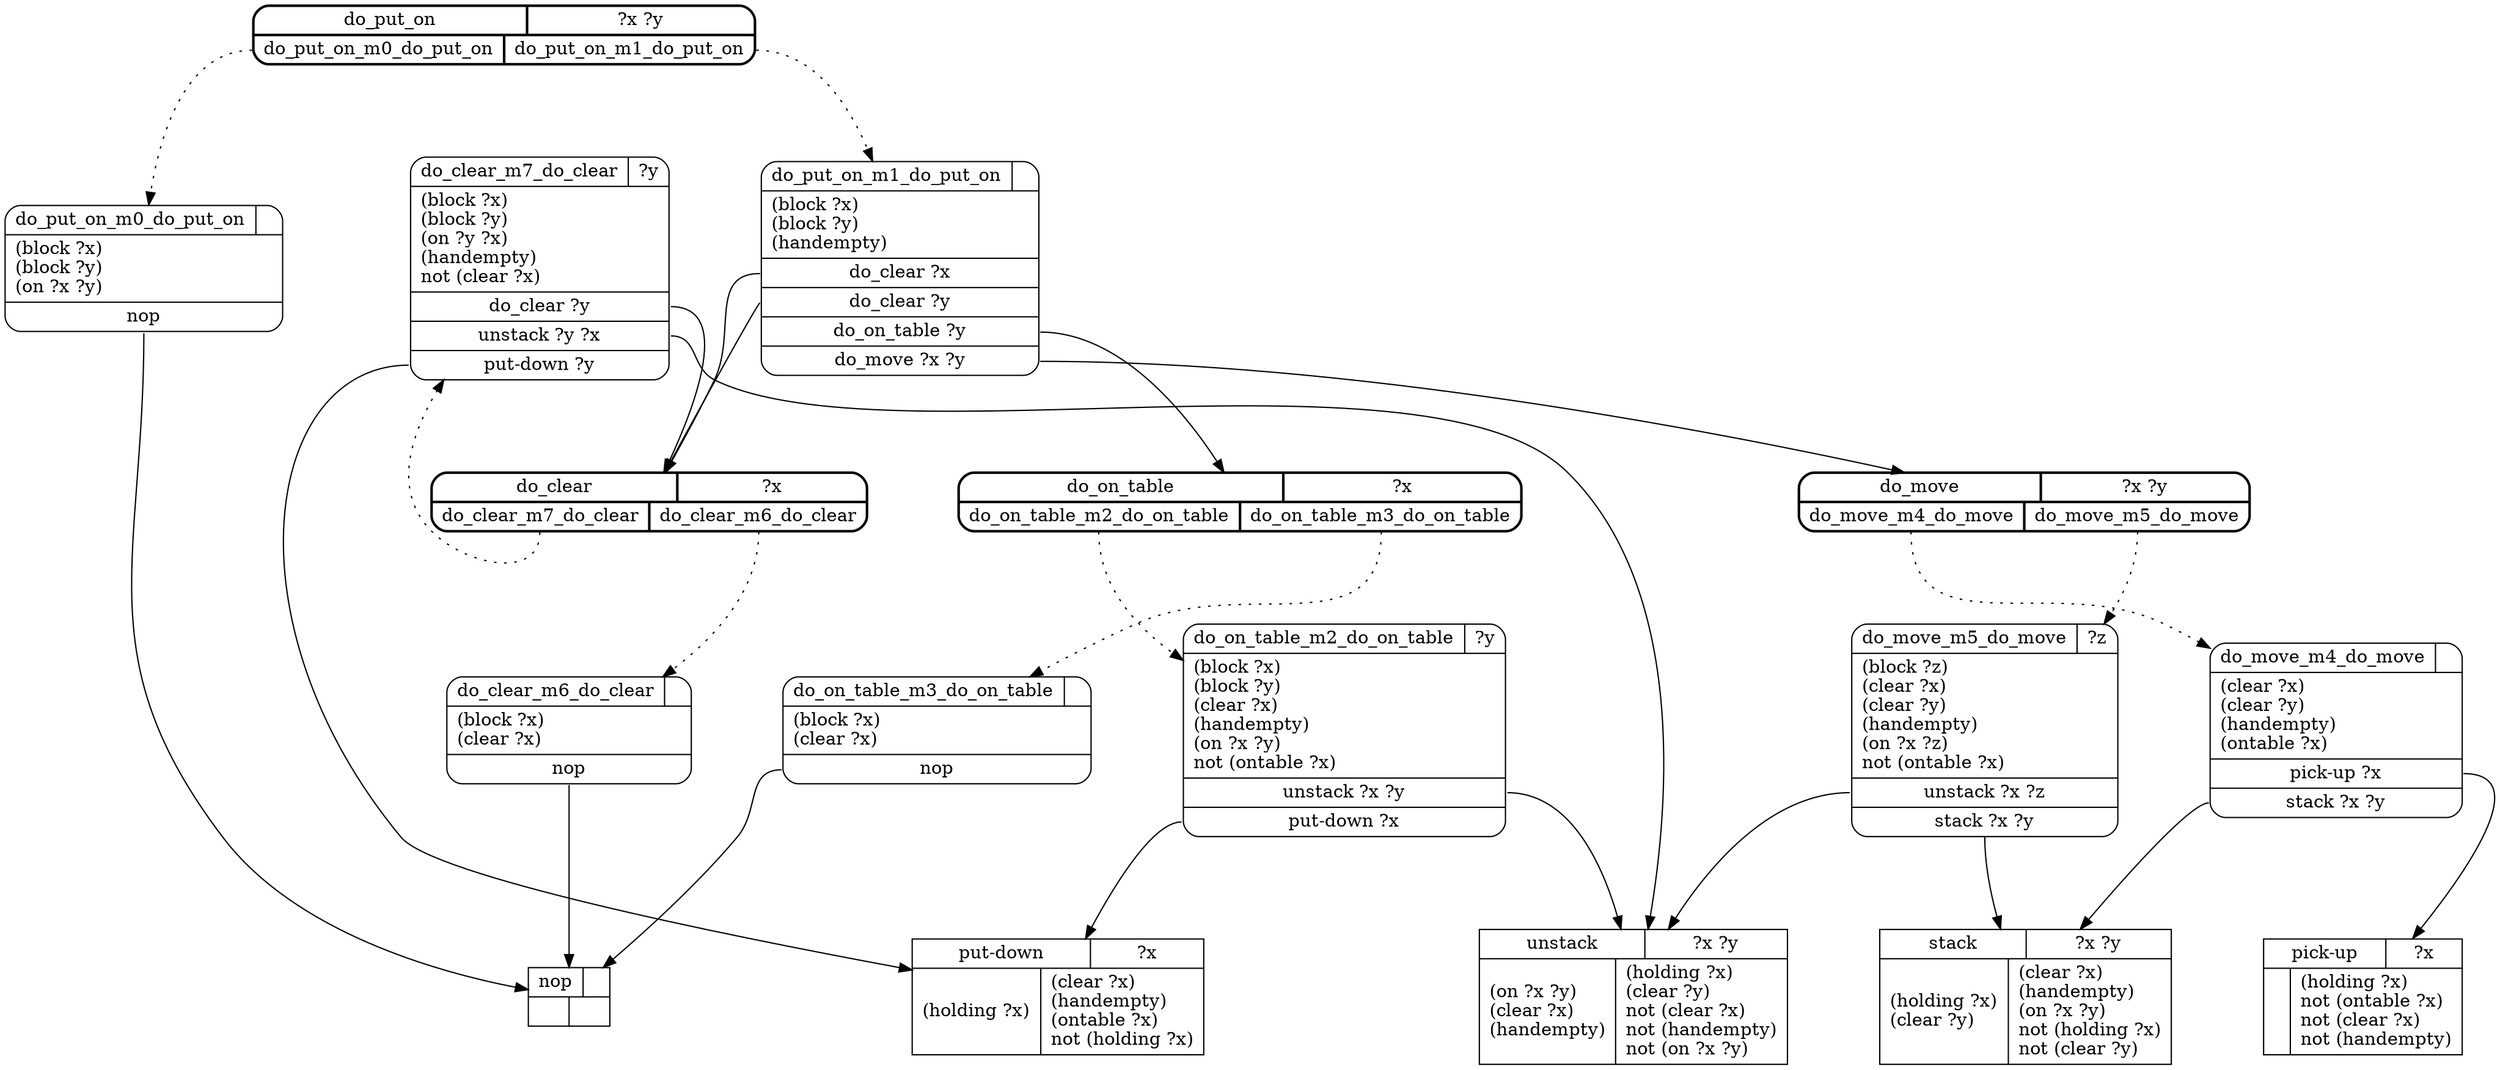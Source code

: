// Generated by Hype
digraph "blocks" {
  nodesep=1
  ranksep=1
  // Operators
  "pick-up" [
    shape=record
    label="{{pick-up|?x}|{|(holding ?x)\lnot (ontable ?x)\lnot (clear ?x)\lnot (handempty)\l}}"
  ]
  "put-down" [
    shape=record
    label="{{put-down|?x}|{(holding ?x)\l|(clear ?x)\l(handempty)\l(ontable ?x)\lnot (holding ?x)\l}}"
  ]
  "stack" [
    shape=record
    label="{{stack|?x ?y}|{(holding ?x)\l(clear ?y)\l|(clear ?x)\l(handempty)\l(on ?x ?y)\lnot (holding ?x)\lnot (clear ?y)\l}}"
  ]
  "unstack" [
    shape=record
    label="{{unstack|?x ?y}|{(on ?x ?y)\l(clear ?x)\l(handempty)\l|(holding ?x)\l(clear ?y)\lnot (clear ?x)\lnot (handempty)\lnot (on ?x ?y)\l}}"
  ]
  "nop" [
    shape=record
    label="{{nop|}|{|}}"
  ]
  // Methods
  "do_put_on" [
    shape=Mrecord
    style=bold
    label="{{do_put_on|?x ?y}|{<n0>do_put_on_m0_do_put_on|<n1>do_put_on_m1_do_put_on}}"
  ]
  "label_do_put_on_m0_do_put_on" [
    shape=Mrecord
    label="{{do_put_on_m0_do_put_on|}|(block ?x)\l(block ?y)\l(on ?x ?y)\l|<n0>nop}"
  ]
  "do_put_on":n0 -> "label_do_put_on_m0_do_put_on" [style=dotted]
  "label_do_put_on_m0_do_put_on":n0 -> "nop"
  "label_do_put_on_m1_do_put_on" [
    shape=Mrecord
    label="{{do_put_on_m1_do_put_on|}|(block ?x)\l(block ?y)\l(handempty)\l|<n0>do_clear ?x|<n1>do_clear ?y|<n2>do_on_table ?y|<n3>do_move ?x ?y}"
  ]
  "do_put_on":n1 -> "label_do_put_on_m1_do_put_on" [style=dotted]
  "label_do_put_on_m1_do_put_on":n0 -> "do_clear"
  "label_do_put_on_m1_do_put_on":n1 -> "do_clear"
  "label_do_put_on_m1_do_put_on":n2 -> "do_on_table"
  "label_do_put_on_m1_do_put_on":n3 -> "do_move"
  "do_on_table" [
    shape=Mrecord
    style=bold
    label="{{do_on_table|?x}|{<n0>do_on_table_m2_do_on_table|<n1>do_on_table_m3_do_on_table}}"
  ]
  "label_do_on_table_m2_do_on_table" [
    shape=Mrecord
    label="{{do_on_table_m2_do_on_table|?y}|(block ?x)\l(block ?y)\l(clear ?x)\l(handempty)\l(on ?x ?y)\lnot (ontable ?x)\l|<n0>unstack ?x ?y|<n1>put-down ?x}"
  ]
  "do_on_table":n0 -> "label_do_on_table_m2_do_on_table" [style=dotted]
  "label_do_on_table_m2_do_on_table":n0 -> "unstack"
  "label_do_on_table_m2_do_on_table":n1 -> "put-down"
  "label_do_on_table_m3_do_on_table" [
    shape=Mrecord
    label="{{do_on_table_m3_do_on_table|}|(block ?x)\l(clear ?x)\l|<n0>nop}"
  ]
  "do_on_table":n1 -> "label_do_on_table_m3_do_on_table" [style=dotted]
  "label_do_on_table_m3_do_on_table":n0 -> "nop"
  "do_move" [
    shape=Mrecord
    style=bold
    label="{{do_move|?x ?y}|{<n0>do_move_m4_do_move|<n1>do_move_m5_do_move}}"
  ]
  "label_do_move_m4_do_move" [
    shape=Mrecord
    label="{{do_move_m4_do_move|}|(clear ?x)\l(clear ?y)\l(handempty)\l(ontable ?x)\l|<n0>pick-up ?x|<n1>stack ?x ?y}"
  ]
  "do_move":n0 -> "label_do_move_m4_do_move" [style=dotted]
  "label_do_move_m4_do_move":n0 -> "pick-up"
  "label_do_move_m4_do_move":n1 -> "stack"
  "label_do_move_m5_do_move" [
    shape=Mrecord
    label="{{do_move_m5_do_move|?z}|(block ?z)\l(clear ?x)\l(clear ?y)\l(handempty)\l(on ?x ?z)\lnot (ontable ?x)\l|<n0>unstack ?x ?z|<n1>stack ?x ?y}"
  ]
  "do_move":n1 -> "label_do_move_m5_do_move" [style=dotted]
  "label_do_move_m5_do_move":n0 -> "unstack"
  "label_do_move_m5_do_move":n1 -> "stack"
  "do_clear" [
    shape=Mrecord
    style=bold
    label="{{do_clear|?x}|{<n0>do_clear_m7_do_clear|<n1>do_clear_m6_do_clear}}"
  ]
  "label_do_clear_m7_do_clear" [
    shape=Mrecord
    label="{{do_clear_m7_do_clear|?y}|(block ?x)\l(block ?y)\l(on ?y ?x)\l(handempty)\lnot (clear ?x)\l|<n0>do_clear ?y|<n1>unstack ?y ?x|<n2>put-down ?y}"
  ]
  "do_clear":n0 -> "label_do_clear_m7_do_clear" [style=dotted]
  "label_do_clear_m7_do_clear":n0 -> "do_clear"
  "label_do_clear_m7_do_clear":n1 -> "unstack"
  "label_do_clear_m7_do_clear":n2 -> "put-down"
  "label_do_clear_m6_do_clear" [
    shape=Mrecord
    label="{{do_clear_m6_do_clear|}|(block ?x)\l(clear ?x)\l|<n0>nop}"
  ]
  "do_clear":n1 -> "label_do_clear_m6_do_clear" [style=dotted]
  "label_do_clear_m6_do_clear":n0 -> "nop"
}